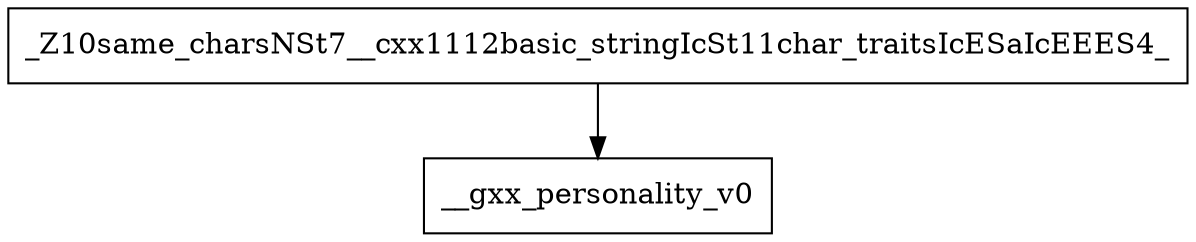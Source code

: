digraph CallGraph {
    // Define the nodes
    node [shape=box];
    func_same_chars [label="_Z10same_charsNSt7__cxx1112basic_stringIcSt11char_traitsIcESaIcEEES4_"];
    func_gxx_personality [label="__gxx_personality_v0"];

    // Define the edges
    func_same_chars -> func_gxx_personality;
}
